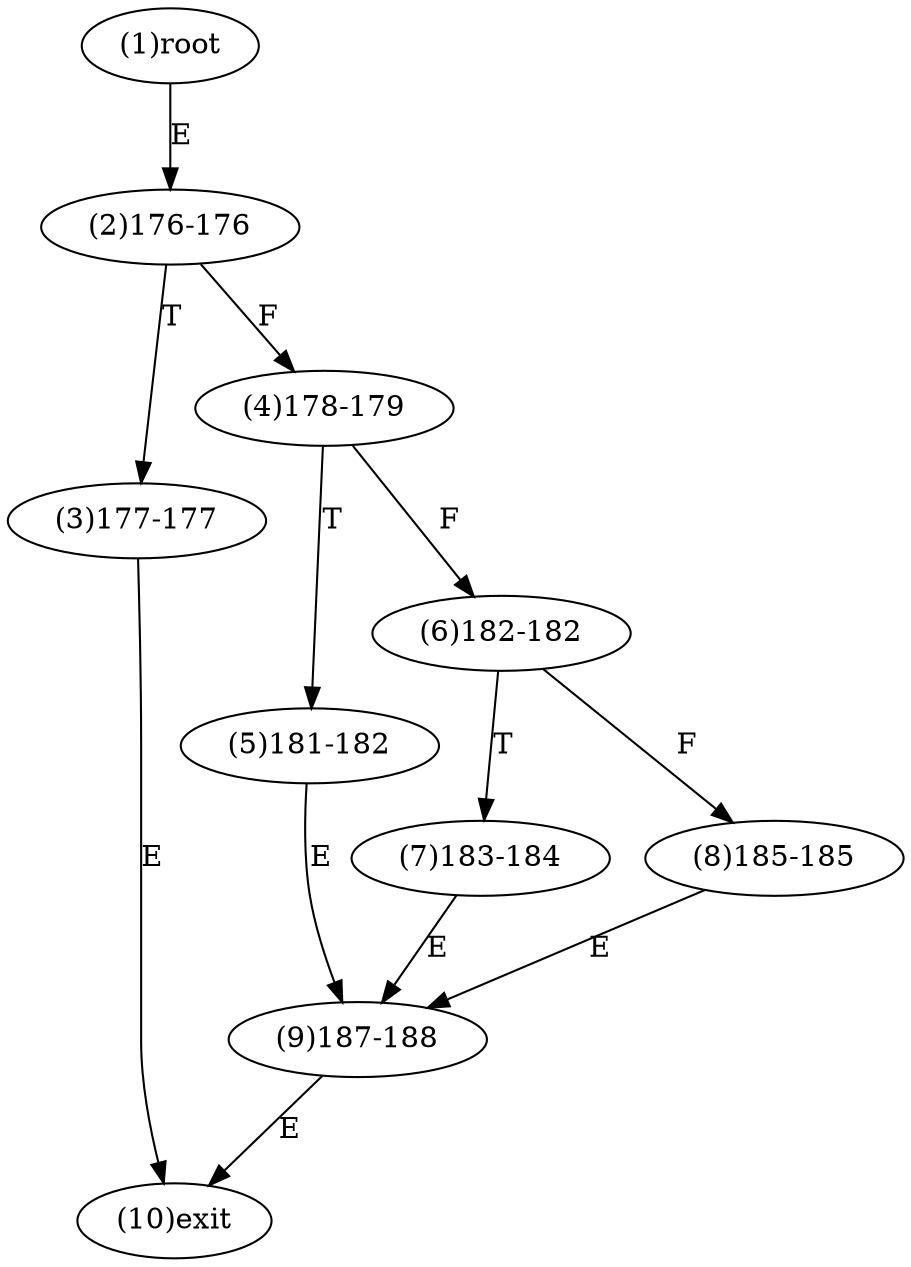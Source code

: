 digraph "" { 
1[ label="(1)root"];
2[ label="(2)176-176"];
3[ label="(3)177-177"];
4[ label="(4)178-179"];
5[ label="(5)181-182"];
6[ label="(6)182-182"];
7[ label="(7)183-184"];
8[ label="(8)185-185"];
9[ label="(9)187-188"];
10[ label="(10)exit"];
1->2[ label="E"];
2->4[ label="F"];
2->3[ label="T"];
3->10[ label="E"];
4->6[ label="F"];
4->5[ label="T"];
5->9[ label="E"];
6->8[ label="F"];
6->7[ label="T"];
7->9[ label="E"];
8->9[ label="E"];
9->10[ label="E"];
}